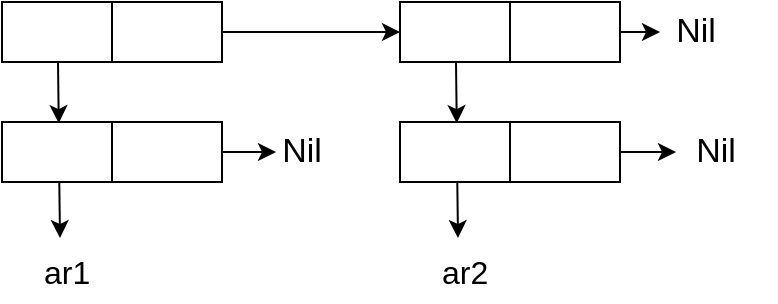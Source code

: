 <mxfile version="20.8.20" type="device"><diagram name="Страница 1" id="7uG9SjIOClyDd1w9zaj-"><mxGraphModel dx="1050" dy="541" grid="1" gridSize="10" guides="1" tooltips="1" connect="1" arrows="1" fold="1" page="1" pageScale="1" pageWidth="827" pageHeight="1169" math="0" shadow="0"><root><mxCell id="0"/><mxCell id="1" parent="0"/><mxCell id="bjxmxwOgOwtgbAqatwNl-1" value="" style="shape=table;startSize=0;container=1;collapsible=0;childLayout=tableLayout;fontSize=16;" vertex="1" parent="1"><mxGeometry x="103" y="130" width="110" height="30" as="geometry"/></mxCell><mxCell id="bjxmxwOgOwtgbAqatwNl-2" value="" style="shape=tableRow;horizontal=0;startSize=0;swimlaneHead=0;swimlaneBody=0;strokeColor=inherit;top=0;left=0;bottom=0;right=0;collapsible=0;dropTarget=0;fillColor=none;points=[[0,0.5],[1,0.5]];portConstraint=eastwest;fontSize=16;" vertex="1" parent="bjxmxwOgOwtgbAqatwNl-1"><mxGeometry width="110" height="30" as="geometry"/></mxCell><mxCell id="bjxmxwOgOwtgbAqatwNl-3" value="" style="shape=partialRectangle;html=1;whiteSpace=wrap;connectable=0;strokeColor=inherit;overflow=hidden;fillColor=none;top=0;left=0;bottom=0;right=0;pointerEvents=1;fontSize=16;" vertex="1" parent="bjxmxwOgOwtgbAqatwNl-2"><mxGeometry width="55" height="30" as="geometry"><mxRectangle width="55" height="30" as="alternateBounds"/></mxGeometry></mxCell><mxCell id="bjxmxwOgOwtgbAqatwNl-4" value="" style="shape=partialRectangle;html=1;whiteSpace=wrap;connectable=0;strokeColor=inherit;overflow=hidden;fillColor=none;top=0;left=0;bottom=0;right=0;pointerEvents=1;fontSize=16;" vertex="1" parent="bjxmxwOgOwtgbAqatwNl-2"><mxGeometry x="55" width="55" height="30" as="geometry"><mxRectangle width="55" height="30" as="alternateBounds"/></mxGeometry></mxCell><mxCell id="bjxmxwOgOwtgbAqatwNl-5" value="" style="endArrow=classic;html=1;rounded=0;entryX=0.258;entryY=0.02;entryDx=0;entryDy=0;entryPerimeter=0;" edge="1" parent="1"><mxGeometry width="50" height="50" relative="1" as="geometry"><mxPoint x="131" y="160" as="sourcePoint"/><mxPoint x="131.38" y="190.6" as="targetPoint"/></mxGeometry></mxCell><mxCell id="bjxmxwOgOwtgbAqatwNl-6" value="" style="shape=table;startSize=0;container=1;collapsible=0;childLayout=tableLayout;fontSize=16;" vertex="1" parent="1"><mxGeometry x="302" y="130" width="110" height="30" as="geometry"/></mxCell><mxCell id="bjxmxwOgOwtgbAqatwNl-7" value="" style="shape=tableRow;horizontal=0;startSize=0;swimlaneHead=0;swimlaneBody=0;strokeColor=inherit;top=0;left=0;bottom=0;right=0;collapsible=0;dropTarget=0;fillColor=none;points=[[0,0.5],[1,0.5]];portConstraint=eastwest;fontSize=16;" vertex="1" parent="bjxmxwOgOwtgbAqatwNl-6"><mxGeometry width="110" height="30" as="geometry"/></mxCell><mxCell id="bjxmxwOgOwtgbAqatwNl-8" value="" style="shape=partialRectangle;html=1;whiteSpace=wrap;connectable=0;strokeColor=inherit;overflow=hidden;fillColor=none;top=0;left=0;bottom=0;right=0;pointerEvents=1;fontSize=16;" vertex="1" parent="bjxmxwOgOwtgbAqatwNl-7"><mxGeometry width="55" height="30" as="geometry"><mxRectangle width="55" height="30" as="alternateBounds"/></mxGeometry></mxCell><mxCell id="bjxmxwOgOwtgbAqatwNl-9" value="" style="shape=partialRectangle;html=1;whiteSpace=wrap;connectable=0;strokeColor=inherit;overflow=hidden;fillColor=none;top=0;left=0;bottom=0;right=0;pointerEvents=1;fontSize=16;" vertex="1" parent="bjxmxwOgOwtgbAqatwNl-7"><mxGeometry x="55" width="55" height="30" as="geometry"><mxRectangle width="55" height="30" as="alternateBounds"/></mxGeometry></mxCell><mxCell id="bjxmxwOgOwtgbAqatwNl-10" value="" style="endArrow=classic;html=1;rounded=0;entryX=0.258;entryY=0.02;entryDx=0;entryDy=0;entryPerimeter=0;" edge="1" parent="1"><mxGeometry width="50" height="50" relative="1" as="geometry"><mxPoint x="330" y="160" as="sourcePoint"/><mxPoint x="330.38" y="190.6" as="targetPoint"/></mxGeometry></mxCell><mxCell id="bjxmxwOgOwtgbAqatwNl-11" value="" style="endArrow=classic;html=1;rounded=0;exitX=1;exitY=0.5;exitDx=0;exitDy=0;entryX=0;entryY=0.5;entryDx=0;entryDy=0;" edge="1" parent="1" source="bjxmxwOgOwtgbAqatwNl-2" target="bjxmxwOgOwtgbAqatwNl-7"><mxGeometry width="50" height="50" relative="1" as="geometry"><mxPoint x="390" y="310" as="sourcePoint"/><mxPoint x="440" y="260" as="targetPoint"/></mxGeometry></mxCell><mxCell id="bjxmxwOgOwtgbAqatwNl-12" value="" style="shape=table;startSize=0;container=1;collapsible=0;childLayout=tableLayout;fontSize=16;" vertex="1" parent="1"><mxGeometry x="103" y="190" width="110" height="30" as="geometry"/></mxCell><mxCell id="bjxmxwOgOwtgbAqatwNl-13" value="" style="shape=tableRow;horizontal=0;startSize=0;swimlaneHead=0;swimlaneBody=0;strokeColor=inherit;top=0;left=0;bottom=0;right=0;collapsible=0;dropTarget=0;fillColor=none;points=[[0,0.5],[1,0.5]];portConstraint=eastwest;fontSize=16;" vertex="1" parent="bjxmxwOgOwtgbAqatwNl-12"><mxGeometry width="110" height="30" as="geometry"/></mxCell><mxCell id="bjxmxwOgOwtgbAqatwNl-14" value="" style="shape=partialRectangle;html=1;whiteSpace=wrap;connectable=0;strokeColor=inherit;overflow=hidden;fillColor=none;top=0;left=0;bottom=0;right=0;pointerEvents=1;fontSize=16;" vertex="1" parent="bjxmxwOgOwtgbAqatwNl-13"><mxGeometry width="55" height="30" as="geometry"><mxRectangle width="55" height="30" as="alternateBounds"/></mxGeometry></mxCell><mxCell id="bjxmxwOgOwtgbAqatwNl-15" value="" style="shape=partialRectangle;html=1;whiteSpace=wrap;connectable=0;strokeColor=inherit;overflow=hidden;fillColor=none;top=0;left=0;bottom=0;right=0;pointerEvents=1;fontSize=16;" vertex="1" parent="bjxmxwOgOwtgbAqatwNl-13"><mxGeometry x="55" width="55" height="30" as="geometry"><mxRectangle width="55" height="30" as="alternateBounds"/></mxGeometry></mxCell><mxCell id="bjxmxwOgOwtgbAqatwNl-16" value="" style="endArrow=classic;html=1;rounded=0;fontSize=17;exitX=1;exitY=0.5;exitDx=0;exitDy=0;" edge="1" parent="1" source="bjxmxwOgOwtgbAqatwNl-13"><mxGeometry width="50" height="50" relative="1" as="geometry"><mxPoint x="152" y="270" as="sourcePoint"/><mxPoint x="240" y="205" as="targetPoint"/></mxGeometry></mxCell><mxCell id="bjxmxwOgOwtgbAqatwNl-22" value="Nil" style="text;html=1;strokeColor=none;fillColor=none;align=center;verticalAlign=middle;whiteSpace=wrap;rounded=0;fontSize=17;" vertex="1" parent="1"><mxGeometry x="223" y="190" width="60" height="30" as="geometry"/></mxCell><mxCell id="bjxmxwOgOwtgbAqatwNl-23" value="" style="endArrow=classic;html=1;rounded=0;exitX=1;exitY=0.5;exitDx=0;exitDy=0;" edge="1" parent="1" source="bjxmxwOgOwtgbAqatwNl-7"><mxGeometry width="50" height="50" relative="1" as="geometry"><mxPoint x="212" y="280" as="sourcePoint"/><mxPoint x="432" y="145" as="targetPoint"/></mxGeometry></mxCell><mxCell id="bjxmxwOgOwtgbAqatwNl-24" value="Nil" style="text;html=1;strokeColor=none;fillColor=none;align=center;verticalAlign=middle;whiteSpace=wrap;rounded=0;fontSize=17;" vertex="1" parent="1"><mxGeometry x="420" y="130" width="60" height="30" as="geometry"/></mxCell><mxCell id="bjxmxwOgOwtgbAqatwNl-25" value="" style="endArrow=classic;html=1;rounded=0;exitX=0.224;exitY=1.06;exitDx=0;exitDy=0;exitPerimeter=0;" edge="1" parent="1"><mxGeometry width="50" height="50" relative="1" as="geometry"><mxPoint x="131.64" y="219.8" as="sourcePoint"/><mxPoint x="132" y="248" as="targetPoint"/></mxGeometry></mxCell><mxCell id="bjxmxwOgOwtgbAqatwNl-27" value="ar1" style="text;strokeColor=none;fillColor=none;align=left;verticalAlign=middle;spacingLeft=4;spacingRight=4;overflow=hidden;points=[[0,0.5],[1,0.5]];portConstraint=eastwest;rotatable=0;whiteSpace=wrap;html=1;fontSize=16;" vertex="1" parent="1"><mxGeometry x="118" y="250" width="80" height="30" as="geometry"/></mxCell><mxCell id="bjxmxwOgOwtgbAqatwNl-29" value="" style="shape=table;startSize=0;container=1;collapsible=0;childLayout=tableLayout;fontSize=16;" vertex="1" parent="1"><mxGeometry x="302" y="190" width="110" height="30" as="geometry"/></mxCell><mxCell id="bjxmxwOgOwtgbAqatwNl-30" value="" style="shape=tableRow;horizontal=0;startSize=0;swimlaneHead=0;swimlaneBody=0;strokeColor=inherit;top=0;left=0;bottom=0;right=0;collapsible=0;dropTarget=0;fillColor=none;points=[[0,0.5],[1,0.5]];portConstraint=eastwest;fontSize=16;" vertex="1" parent="bjxmxwOgOwtgbAqatwNl-29"><mxGeometry width="110" height="30" as="geometry"/></mxCell><mxCell id="bjxmxwOgOwtgbAqatwNl-31" value="" style="shape=partialRectangle;html=1;whiteSpace=wrap;connectable=0;strokeColor=inherit;overflow=hidden;fillColor=none;top=0;left=0;bottom=0;right=0;pointerEvents=1;fontSize=16;" vertex="1" parent="bjxmxwOgOwtgbAqatwNl-30"><mxGeometry width="55" height="30" as="geometry"><mxRectangle width="55" height="30" as="alternateBounds"/></mxGeometry></mxCell><mxCell id="bjxmxwOgOwtgbAqatwNl-32" value="" style="shape=partialRectangle;html=1;whiteSpace=wrap;connectable=0;strokeColor=inherit;overflow=hidden;fillColor=none;top=0;left=0;bottom=0;right=0;pointerEvents=1;fontSize=16;" vertex="1" parent="bjxmxwOgOwtgbAqatwNl-30"><mxGeometry x="55" width="55" height="30" as="geometry"><mxRectangle width="55" height="30" as="alternateBounds"/></mxGeometry></mxCell><mxCell id="bjxmxwOgOwtgbAqatwNl-33" value="" style="endArrow=classic;html=1;rounded=0;fontSize=17;exitX=1;exitY=0.5;exitDx=0;exitDy=0;" edge="1" parent="1" source="bjxmxwOgOwtgbAqatwNl-30"><mxGeometry width="50" height="50" relative="1" as="geometry"><mxPoint x="351" y="270" as="sourcePoint"/><mxPoint x="440" y="205" as="targetPoint"/></mxGeometry></mxCell><mxCell id="bjxmxwOgOwtgbAqatwNl-39" value="Nil" style="text;html=1;strokeColor=none;fillColor=none;align=center;verticalAlign=middle;whiteSpace=wrap;rounded=0;fontSize=17;" vertex="1" parent="1"><mxGeometry x="430" y="190" width="60" height="30" as="geometry"/></mxCell><mxCell id="bjxmxwOgOwtgbAqatwNl-40" value="" style="endArrow=classic;html=1;rounded=0;exitX=0.224;exitY=1.06;exitDx=0;exitDy=0;exitPerimeter=0;" edge="1" parent="1"><mxGeometry width="50" height="50" relative="1" as="geometry"><mxPoint x="330.64" y="219.8" as="sourcePoint"/><mxPoint x="331" y="248" as="targetPoint"/></mxGeometry></mxCell><mxCell id="bjxmxwOgOwtgbAqatwNl-42" value="ar2" style="text;strokeColor=none;fillColor=none;align=left;verticalAlign=middle;spacingLeft=4;spacingRight=4;overflow=hidden;points=[[0,0.5],[1,0.5]];portConstraint=eastwest;rotatable=0;whiteSpace=wrap;html=1;fontSize=16;" vertex="1" parent="1"><mxGeometry x="317" y="250" width="80" height="30" as="geometry"/></mxCell></root></mxGraphModel></diagram></mxfile>